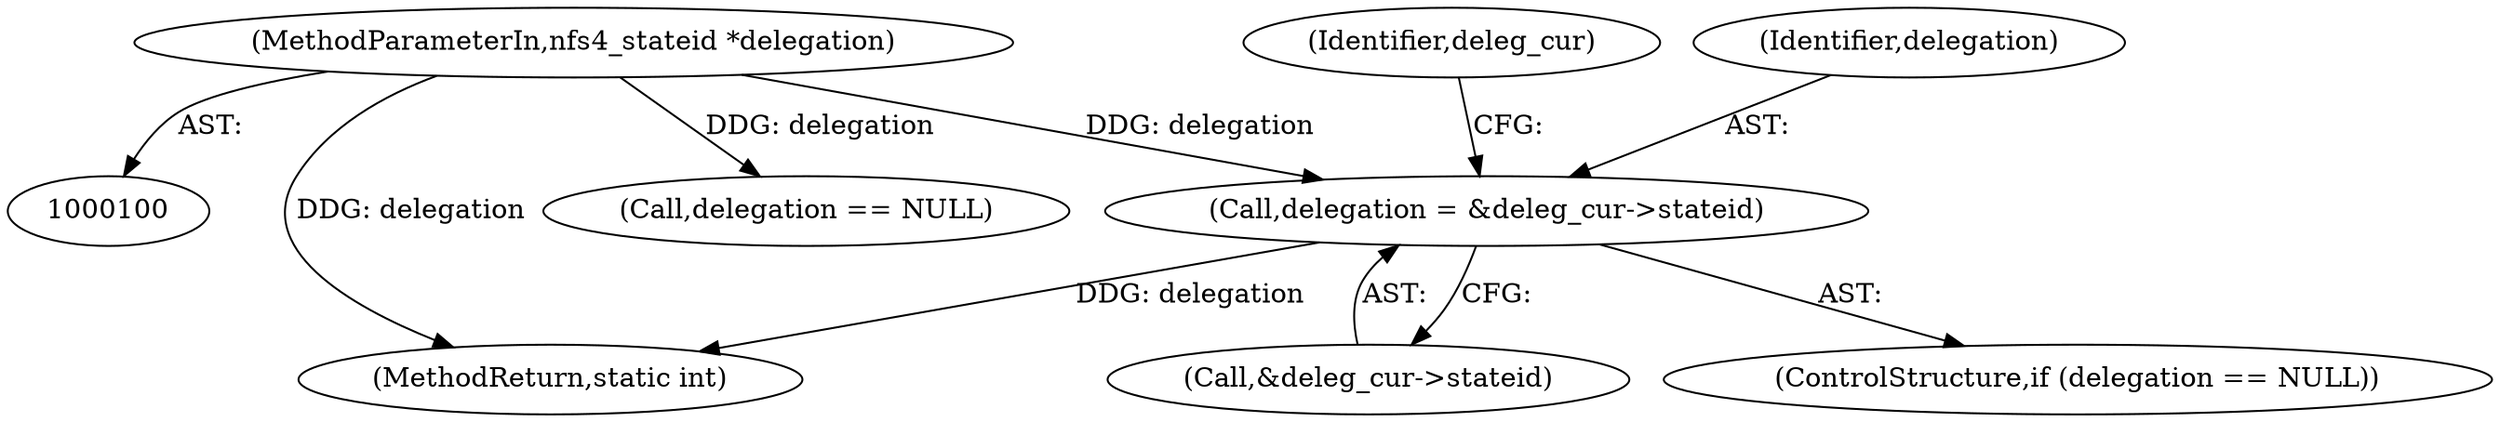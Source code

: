 digraph "0_linux_dc0b027dfadfcb8a5504f7d8052754bf8d501ab9_25@pointer" {
"1000159" [label="(Call,delegation = &deleg_cur->stateid)"];
"1000103" [label="(MethodParameterIn,nfs4_stateid *delegation)"];
"1000219" [label="(MethodReturn,static int)"];
"1000159" [label="(Call,delegation = &deleg_cur->stateid)"];
"1000155" [label="(ControlStructure,if (delegation == NULL))"];
"1000161" [label="(Call,&deleg_cur->stateid)"];
"1000181" [label="(Identifier,deleg_cur)"];
"1000156" [label="(Call,delegation == NULL)"];
"1000103" [label="(MethodParameterIn,nfs4_stateid *delegation)"];
"1000160" [label="(Identifier,delegation)"];
"1000159" -> "1000155"  [label="AST: "];
"1000159" -> "1000161"  [label="CFG: "];
"1000160" -> "1000159"  [label="AST: "];
"1000161" -> "1000159"  [label="AST: "];
"1000181" -> "1000159"  [label="CFG: "];
"1000159" -> "1000219"  [label="DDG: delegation"];
"1000103" -> "1000159"  [label="DDG: delegation"];
"1000103" -> "1000100"  [label="AST: "];
"1000103" -> "1000219"  [label="DDG: delegation"];
"1000103" -> "1000156"  [label="DDG: delegation"];
}
